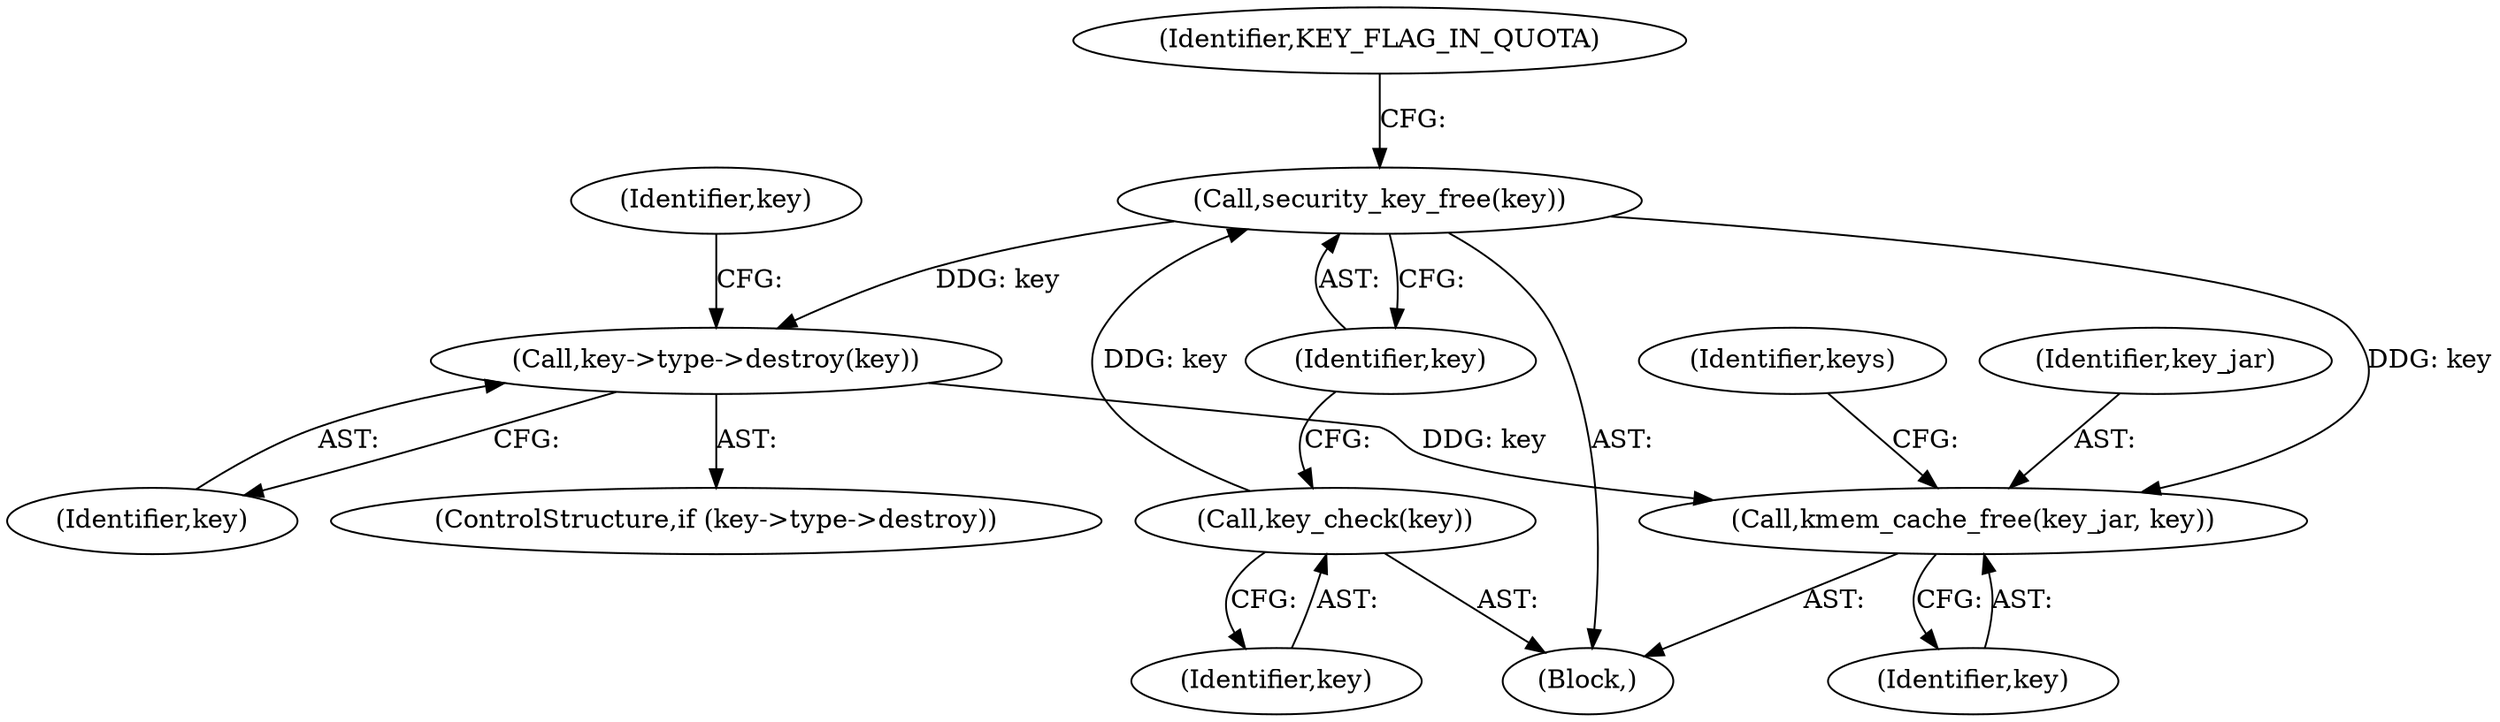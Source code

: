 digraph "0_linux_a3a8784454692dd72e5d5d34dcdab17b4420e74c@API" {
"1000203" [label="(Call,kmem_cache_free(key_jar, key))"];
"1000188" [label="(Call,key->type->destroy(key))"];
"1000122" [label="(Call,security_key_free(key))"];
"1000120" [label="(Call,key_check(key))"];
"1000205" [label="(Identifier,key)"];
"1000204" [label="(Identifier,key_jar)"];
"1000108" [label="(Identifier,keys)"];
"1000122" [label="(Call,security_key_free(key))"];
"1000123" [label="(Identifier,key)"];
"1000188" [label="(Call,key->type->destroy(key))"];
"1000121" [label="(Identifier,key)"];
"1000109" [label="(Block,)"];
"1000126" [label="(Identifier,KEY_FLAG_IN_QUOTA)"];
"1000203" [label="(Call,kmem_cache_free(key_jar, key))"];
"1000192" [label="(Identifier,key)"];
"1000189" [label="(Identifier,key)"];
"1000182" [label="(ControlStructure,if (key->type->destroy))"];
"1000120" [label="(Call,key_check(key))"];
"1000203" -> "1000109"  [label="AST: "];
"1000203" -> "1000205"  [label="CFG: "];
"1000204" -> "1000203"  [label="AST: "];
"1000205" -> "1000203"  [label="AST: "];
"1000108" -> "1000203"  [label="CFG: "];
"1000188" -> "1000203"  [label="DDG: key"];
"1000122" -> "1000203"  [label="DDG: key"];
"1000188" -> "1000182"  [label="AST: "];
"1000188" -> "1000189"  [label="CFG: "];
"1000189" -> "1000188"  [label="AST: "];
"1000192" -> "1000188"  [label="CFG: "];
"1000122" -> "1000188"  [label="DDG: key"];
"1000122" -> "1000109"  [label="AST: "];
"1000122" -> "1000123"  [label="CFG: "];
"1000123" -> "1000122"  [label="AST: "];
"1000126" -> "1000122"  [label="CFG: "];
"1000120" -> "1000122"  [label="DDG: key"];
"1000120" -> "1000109"  [label="AST: "];
"1000120" -> "1000121"  [label="CFG: "];
"1000121" -> "1000120"  [label="AST: "];
"1000123" -> "1000120"  [label="CFG: "];
}
